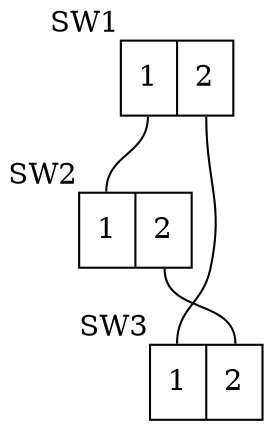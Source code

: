 // This is a triangle network.
graph MG {
  node [shape=record]

  SW1 [label="<1>1|<2>2" mac="00:00:00:00:00:01" priority=32768 xlabel=SW1]
  SW2 [label="<1>1|<2>2" mac="00:00:00:00:00:02" priority=32768 xlabel=SW2]
  SW3 [label="<1>1|<2>2" mac="00:00:00:00:00:03" priority=32768 xlabel=SW3]

  SW1:1 -- SW2:1 [speed=1000];
  SW1:2 -- SW3:1 [speed=100];
  SW2:2 -- SW3:2 [speed=1000];

}
